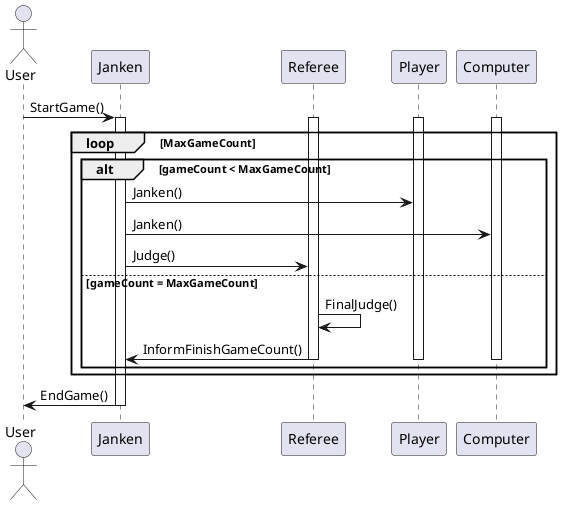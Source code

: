 @startuml

actor User
participant Janken
participant Referee
participant Player
participant Computer

User -> Janken: StartGame()

activate Janken
loop MaxGameCount
    activate Referee
    activate Player
    activate Computer
    alt gameCount < MaxGameCount 
        Janken -> Player : Janken()
        Janken -> Computer : Janken()
        Janken -> Referee : Judge()
    else gameCount = MaxGameCount
        Referee -> Referee: FinalJudge()
        Referee -> Janken: InformFinishGameCount()
        deactivate Referee
        deactivate Player
        deactivate Computer
    end
end

Janken -> User: EndGame()
deactivate Janken

@enduml